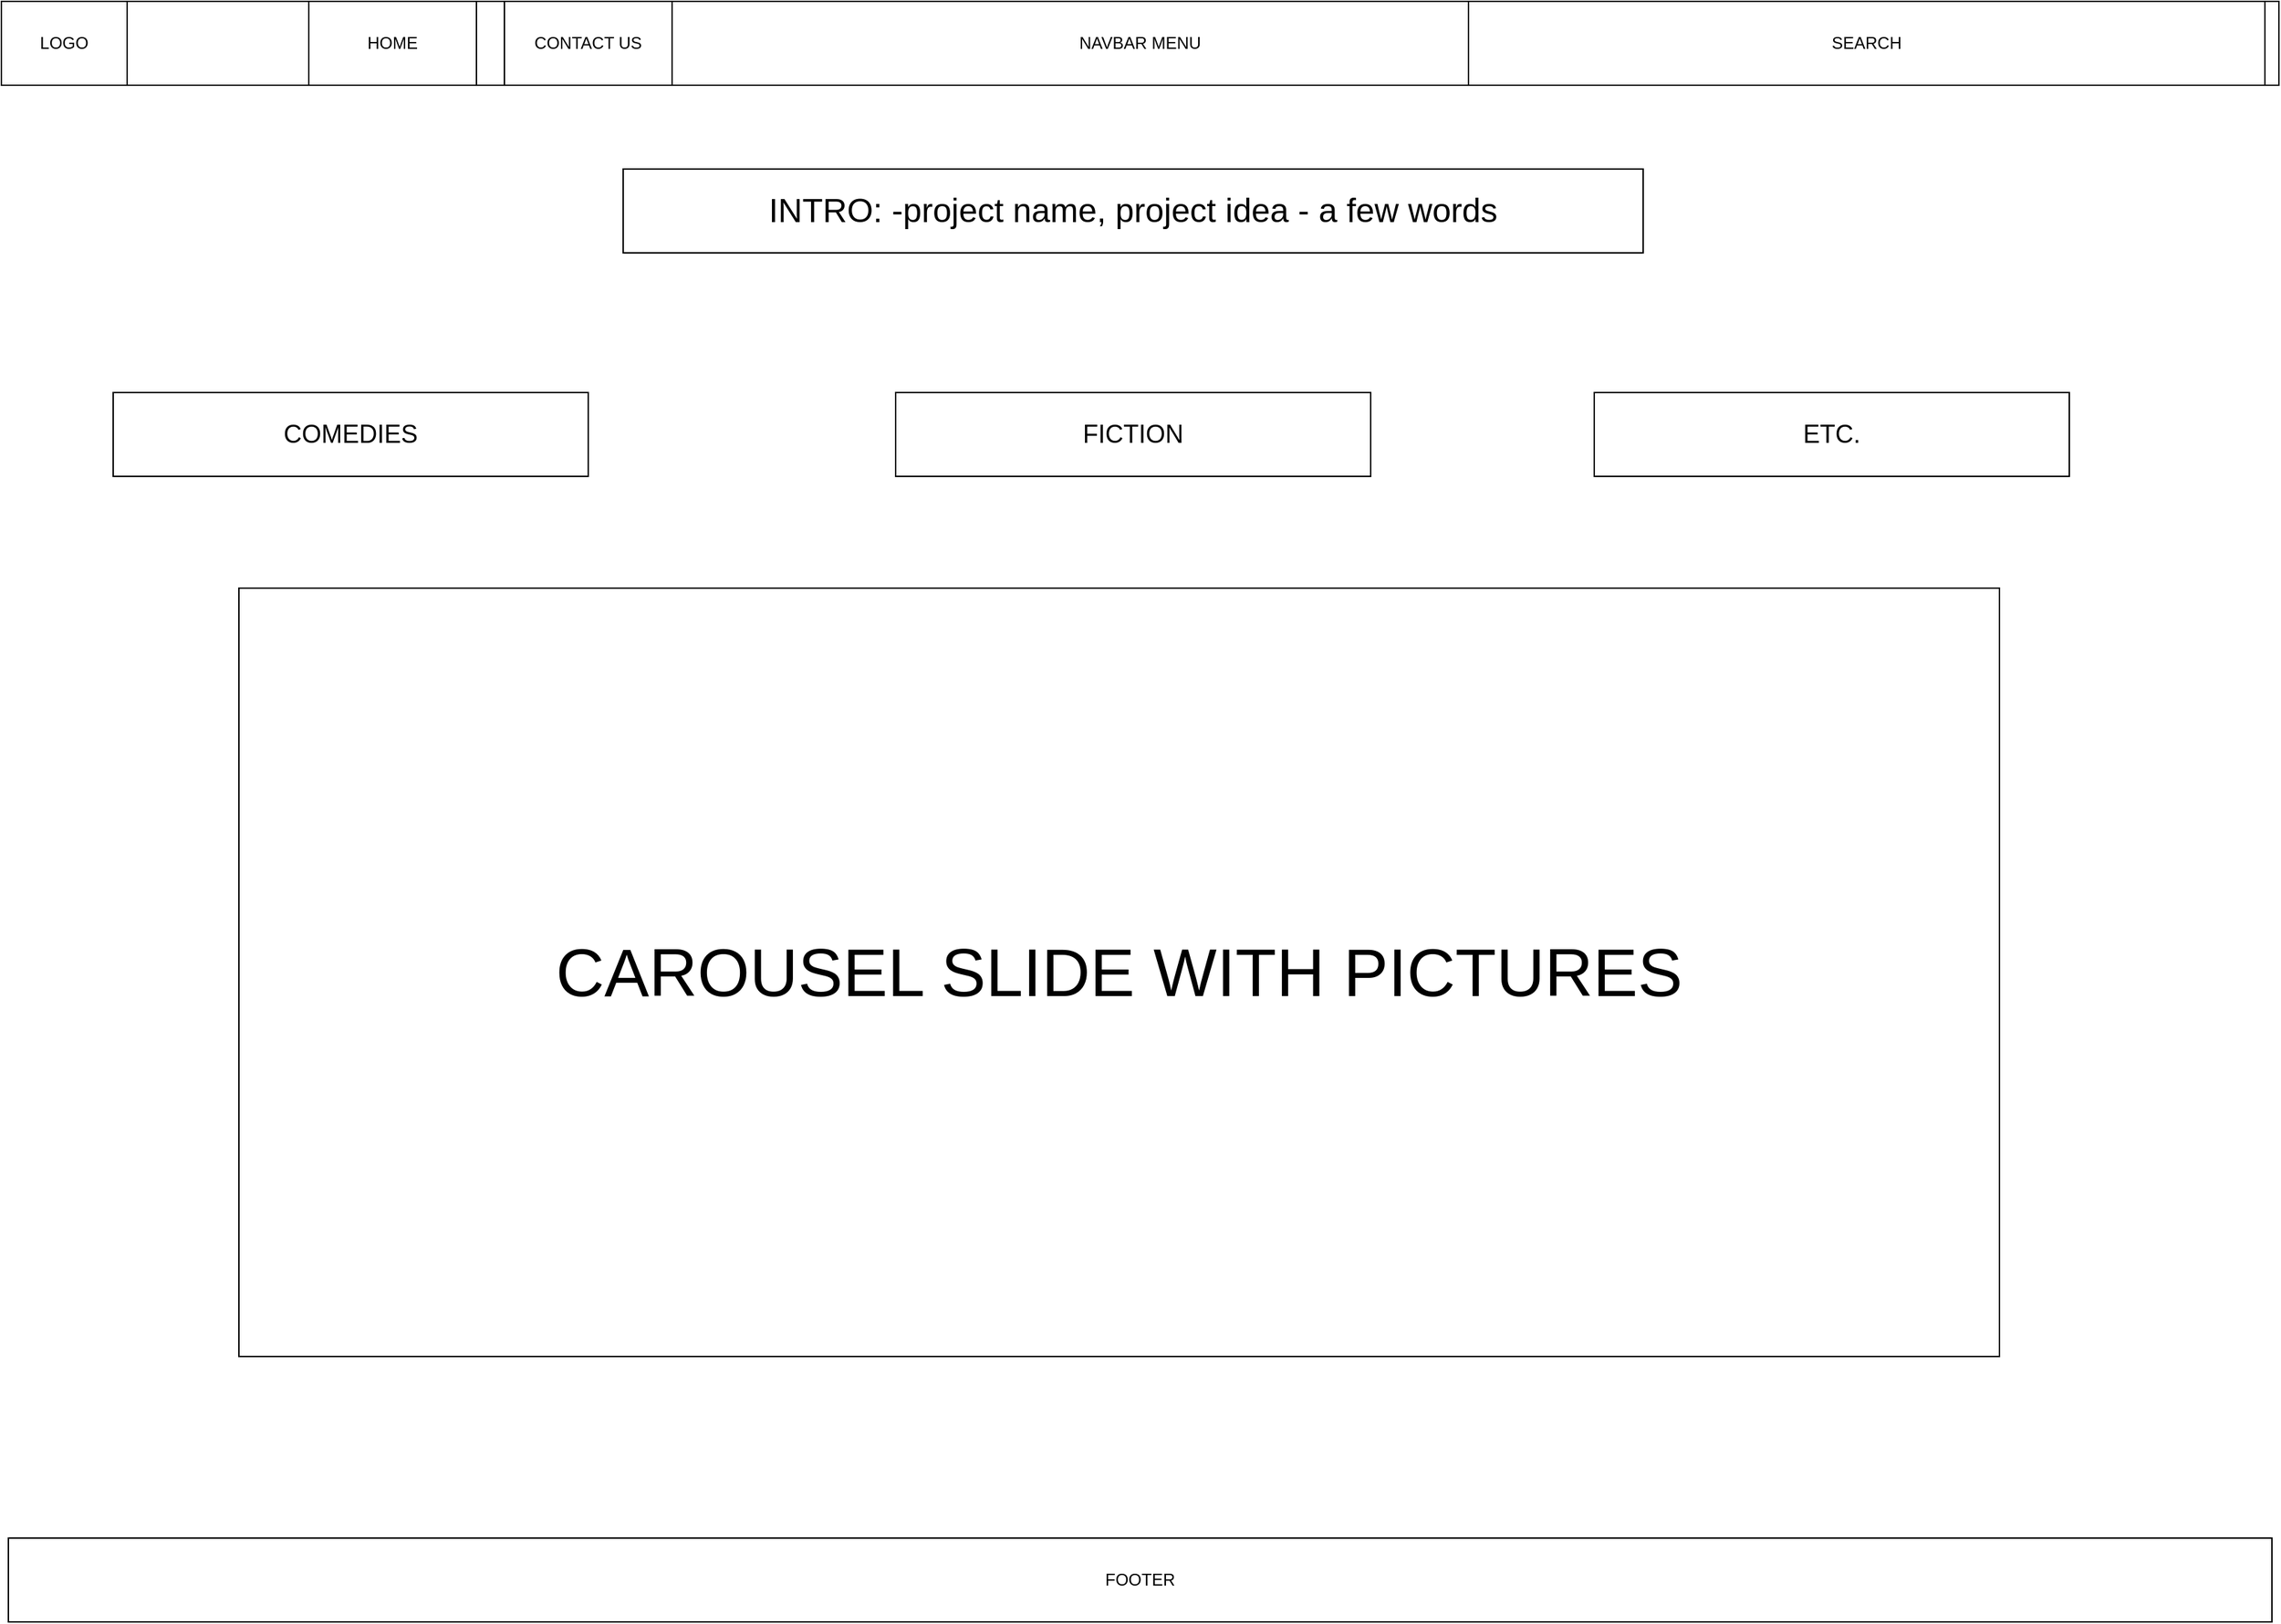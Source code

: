 <mxfile version="21.2.7" type="github" pages="3">
  <diagram name="index.html" id="in-HmX2zSDTcT8OPieTk">
    <mxGraphModel dx="3217" dy="1273" grid="1" gridSize="10" guides="1" tooltips="1" connect="1" arrows="1" fold="1" page="1" pageScale="1" pageWidth="827" pageHeight="1169" math="0" shadow="0">
      <root>
        <mxCell id="0" />
        <mxCell id="1" parent="0" />
        <mxCell id="lnbbTlCJEyNKtAWGmPuE-1" value="NAVBAR MENU" style="rounded=0;whiteSpace=wrap;html=1;" parent="1" vertex="1">
          <mxGeometry x="-810" width="1630" height="60" as="geometry" />
        </mxCell>
        <mxCell id="lnbbTlCJEyNKtAWGmPuE-3" value="HOME" style="rounded=0;whiteSpace=wrap;html=1;" parent="1" vertex="1">
          <mxGeometry x="-590" width="120" height="60" as="geometry" />
        </mxCell>
        <mxCell id="lnbbTlCJEyNKtAWGmPuE-4" value="CONTACT US" style="rounded=0;whiteSpace=wrap;html=1;" parent="1" vertex="1">
          <mxGeometry x="-450" width="120" height="60" as="geometry" />
        </mxCell>
        <mxCell id="lnbbTlCJEyNKtAWGmPuE-5" value="LOGO" style="rounded=0;whiteSpace=wrap;html=1;" parent="1" vertex="1">
          <mxGeometry x="-810" width="90" height="60" as="geometry" />
        </mxCell>
        <mxCell id="lnbbTlCJEyNKtAWGmPuE-6" value="SEARCH" style="rounded=0;whiteSpace=wrap;html=1;" parent="1" vertex="1">
          <mxGeometry x="240" width="570" height="60" as="geometry" />
        </mxCell>
        <mxCell id="lnbbTlCJEyNKtAWGmPuE-7" value="&lt;font style=&quot;font-size: 24px;&quot;&gt;INTRO: -project name, project idea - a few words&lt;/font&gt;" style="rounded=0;whiteSpace=wrap;html=1;" parent="1" vertex="1">
          <mxGeometry x="-365" y="120" width="730" height="60" as="geometry" />
        </mxCell>
        <mxCell id="lnbbTlCJEyNKtAWGmPuE-8" value="&lt;font style=&quot;font-size: 18px;&quot;&gt;COMEDIES&lt;/font&gt;" style="rounded=0;whiteSpace=wrap;html=1;" parent="1" vertex="1">
          <mxGeometry x="-730" y="280" width="340" height="60" as="geometry" />
        </mxCell>
        <mxCell id="lnbbTlCJEyNKtAWGmPuE-9" value="&lt;font style=&quot;font-size: 18px;&quot;&gt;FICTION&lt;/font&gt;" style="rounded=0;whiteSpace=wrap;html=1;" parent="1" vertex="1">
          <mxGeometry x="-170" y="280" width="340" height="60" as="geometry" />
        </mxCell>
        <mxCell id="lnbbTlCJEyNKtAWGmPuE-10" value="&lt;font style=&quot;font-size: 18px;&quot;&gt;ETC.&lt;/font&gt;" style="rounded=0;whiteSpace=wrap;html=1;" parent="1" vertex="1">
          <mxGeometry x="330" y="280" width="340" height="60" as="geometry" />
        </mxCell>
        <mxCell id="lnbbTlCJEyNKtAWGmPuE-11" value="FOOTER" style="rounded=0;whiteSpace=wrap;html=1;" parent="1" vertex="1">
          <mxGeometry x="-805" y="1100" width="1620" height="60" as="geometry" />
        </mxCell>
        <mxCell id="lnbbTlCJEyNKtAWGmPuE-12" value="&lt;font style=&quot;font-size: 48px;&quot;&gt;CAROUSEL SLIDE WITH PICTURES&lt;/font&gt;" style="rounded=0;whiteSpace=wrap;html=1;" parent="1" vertex="1">
          <mxGeometry x="-640" y="420" width="1260" height="550" as="geometry" />
        </mxCell>
      </root>
    </mxGraphModel>
  </diagram>
  <diagram name="contact.html" id="GP8ZO5HQrm2VDr6JMqPt">
    <mxGraphModel dx="2261" dy="764" grid="1" gridSize="10" guides="1" tooltips="1" connect="1" arrows="1" fold="1" page="1" pageScale="1" pageWidth="827" pageHeight="1169" math="0" shadow="0">
      <root>
        <mxCell id="cI7yzCesYFDpvCi93ih_-0" />
        <mxCell id="cI7yzCesYFDpvCi93ih_-1" parent="cI7yzCesYFDpvCi93ih_-0" />
        <mxCell id="cI7yzCesYFDpvCi93ih_-2" value="" style="rounded=0;whiteSpace=wrap;html=1;" parent="cI7yzCesYFDpvCi93ih_-1" vertex="1">
          <mxGeometry x="-810" width="1630" height="60" as="geometry" />
        </mxCell>
        <mxCell id="cI7yzCesYFDpvCi93ih_-3" value="HOME" style="rounded=0;whiteSpace=wrap;html=1;" parent="cI7yzCesYFDpvCi93ih_-1" vertex="1">
          <mxGeometry x="-590" width="120" height="60" as="geometry" />
        </mxCell>
        <mxCell id="cI7yzCesYFDpvCi93ih_-4" value="ABOUT US" style="rounded=0;whiteSpace=wrap;html=1;" parent="cI7yzCesYFDpvCi93ih_-1" vertex="1">
          <mxGeometry x="-450" width="120" height="60" as="geometry" />
        </mxCell>
        <mxCell id="cI7yzCesYFDpvCi93ih_-5" value="LOGO" style="rounded=0;whiteSpace=wrap;html=1;" parent="cI7yzCesYFDpvCi93ih_-1" vertex="1">
          <mxGeometry x="-810" width="90" height="60" as="geometry" />
        </mxCell>
        <mxCell id="cI7yzCesYFDpvCi93ih_-6" value="SEARCH" style="rounded=0;whiteSpace=wrap;html=1;" parent="cI7yzCesYFDpvCi93ih_-1" vertex="1">
          <mxGeometry x="240" width="570" height="60" as="geometry" />
        </mxCell>
        <mxCell id="cI7yzCesYFDpvCi93ih_-11" value="FOOTER" style="rounded=0;whiteSpace=wrap;html=1;" parent="cI7yzCesYFDpvCi93ih_-1" vertex="1">
          <mxGeometry x="-805" y="1100" width="1620" height="60" as="geometry" />
        </mxCell>
        <mxCell id="tqVZRz35KQlcL2Ao4RZu-0" value="" style="rounded=0;whiteSpace=wrap;html=1;" parent="cI7yzCesYFDpvCi93ih_-1" vertex="1">
          <mxGeometry x="-805" y="240" width="730" height="60" as="geometry" />
        </mxCell>
        <mxCell id="tqVZRz35KQlcL2Ao4RZu-1" value="&lt;font style=&quot;font-size: 24px;&quot;&gt;CONTACT US&lt;/font&gt;" style="rounded=0;whiteSpace=wrap;html=1;" parent="cI7yzCesYFDpvCi93ih_-1" vertex="1">
          <mxGeometry x="-800" y="100" width="250" height="60" as="geometry" />
        </mxCell>
        <mxCell id="tqVZRz35KQlcL2Ao4RZu-2" value="&lt;font style=&quot;font-size: 24px;&quot;&gt;NAME&lt;/font&gt;" style="text;html=1;align=center;verticalAlign=middle;resizable=0;points=[];autosize=1;strokeColor=none;fillColor=none;" parent="cI7yzCesYFDpvCi93ih_-1" vertex="1">
          <mxGeometry x="-805" y="185" width="90" height="40" as="geometry" />
        </mxCell>
        <mxCell id="tqVZRz35KQlcL2Ao4RZu-3" value="&lt;font style=&quot;font-size: 24px;&quot;&gt;EMAIL&lt;/font&gt;" style="text;html=1;align=center;verticalAlign=middle;resizable=0;points=[];autosize=1;strokeColor=none;fillColor=none;" parent="cI7yzCesYFDpvCi93ih_-1" vertex="1">
          <mxGeometry x="-810" y="350" width="100" height="40" as="geometry" />
        </mxCell>
        <mxCell id="tqVZRz35KQlcL2Ao4RZu-5" value="" style="rounded=0;whiteSpace=wrap;html=1;" parent="cI7yzCesYFDpvCi93ih_-1" vertex="1">
          <mxGeometry x="-805" y="410" width="730" height="60" as="geometry" />
        </mxCell>
        <mxCell id="tqVZRz35KQlcL2Ao4RZu-6" value="" style="rounded=0;whiteSpace=wrap;html=1;" parent="cI7yzCesYFDpvCi93ih_-1" vertex="1">
          <mxGeometry x="-800" y="560" width="730" height="330" as="geometry" />
        </mxCell>
        <mxCell id="tqVZRz35KQlcL2Ao4RZu-7" value="&lt;font style=&quot;font-size: 24px;&quot;&gt;MESSAGE&lt;/font&gt;" style="text;html=1;align=center;verticalAlign=middle;resizable=0;points=[];autosize=1;strokeColor=none;fillColor=none;" parent="cI7yzCesYFDpvCi93ih_-1" vertex="1">
          <mxGeometry x="-800" y="510" width="140" height="40" as="geometry" />
        </mxCell>
        <mxCell id="tqVZRz35KQlcL2Ao4RZu-8" value="&lt;font style=&quot;font-size: 24px;&quot;&gt;ABOUT US&lt;/font&gt;" style="rounded=0;whiteSpace=wrap;html=1;" parent="cI7yzCesYFDpvCi93ih_-1" vertex="1">
          <mxGeometry x="30" y="100" width="250" height="60" as="geometry" />
        </mxCell>
        <mxCell id="tqVZRz35KQlcL2Ao4RZu-9" value="&lt;font style=&quot;font-size: 24px;&quot;&gt;PICTURE&lt;/font&gt;" style="whiteSpace=wrap;html=1;aspect=fixed;" parent="cI7yzCesYFDpvCi93ih_-1" vertex="1">
          <mxGeometry x="30" y="200" width="150" height="150" as="geometry" />
        </mxCell>
        <mxCell id="tqVZRz35KQlcL2Ao4RZu-10" value="&lt;font style=&quot;font-size: 24px;&quot;&gt;TEXT ABOUT US - BACKGROUND&lt;/font&gt;" style="text;html=1;align=center;verticalAlign=middle;resizable=0;points=[];autosize=1;strokeColor=none;fillColor=none;" parent="cI7yzCesYFDpvCi93ih_-1" vertex="1">
          <mxGeometry x="210" y="200" width="410" height="40" as="geometry" />
        </mxCell>
        <mxCell id="tqVZRz35KQlcL2Ao4RZu-11" value="&lt;font style=&quot;font-size: 24px;&quot;&gt;PICTURE&lt;/font&gt;" style="whiteSpace=wrap;html=1;aspect=fixed;" parent="cI7yzCesYFDpvCi93ih_-1" vertex="1">
          <mxGeometry x="640" y="360" width="150" height="150" as="geometry" />
        </mxCell>
        <mxCell id="tqVZRz35KQlcL2Ao4RZu-12" value="&lt;font style=&quot;font-size: 24px;&quot;&gt;TEXT ABOUT US - BACKGROUND&lt;/font&gt;" style="text;html=1;align=center;verticalAlign=middle;resizable=0;points=[];autosize=1;strokeColor=none;fillColor=none;" parent="cI7yzCesYFDpvCi93ih_-1" vertex="1">
          <mxGeometry x="209" y="360" width="410" height="40" as="geometry" />
        </mxCell>
        <mxCell id="tqVZRz35KQlcL2Ao4RZu-13" value="&lt;font style=&quot;font-size: 24px;&quot;&gt;PICTURE&lt;/font&gt;" style="whiteSpace=wrap;html=1;aspect=fixed;" parent="cI7yzCesYFDpvCi93ih_-1" vertex="1">
          <mxGeometry x="30" y="540" width="150" height="150" as="geometry" />
        </mxCell>
        <mxCell id="tqVZRz35KQlcL2Ao4RZu-14" value="&lt;font style=&quot;font-size: 24px;&quot;&gt;TEXT ABOUT US - BACKGROUND&lt;/font&gt;" style="text;html=1;align=center;verticalAlign=middle;resizable=0;points=[];autosize=1;strokeColor=none;fillColor=none;" parent="cI7yzCesYFDpvCi93ih_-1" vertex="1">
          <mxGeometry x="209" y="545" width="410" height="40" as="geometry" />
        </mxCell>
      </root>
    </mxGraphModel>
  </diagram>
  <diagram name="comedy.html" id="DlJqLkB7KSnXDbIabpaY">
    <mxGraphModel dx="3695" dy="1528" grid="1" gridSize="10" guides="1" tooltips="1" connect="1" arrows="1" fold="1" page="1" pageScale="1" pageWidth="827" pageHeight="1169" math="0" shadow="0">
      <root>
        <mxCell id="Sghh8qsq5PK4GzIrMxbv-0" />
        <mxCell id="Sghh8qsq5PK4GzIrMxbv-1" parent="Sghh8qsq5PK4GzIrMxbv-0" />
        <mxCell id="Sghh8qsq5PK4GzIrMxbv-2" value="" style="rounded=0;whiteSpace=wrap;html=1;" vertex="1" parent="Sghh8qsq5PK4GzIrMxbv-1">
          <mxGeometry x="-810" width="1630" height="60" as="geometry" />
        </mxCell>
        <mxCell id="Sghh8qsq5PK4GzIrMxbv-3" value="HOME" style="rounded=0;whiteSpace=wrap;html=1;" vertex="1" parent="Sghh8qsq5PK4GzIrMxbv-1">
          <mxGeometry x="-590" width="120" height="60" as="geometry" />
        </mxCell>
        <mxCell id="Sghh8qsq5PK4GzIrMxbv-4" value="CONTACT US" style="rounded=0;whiteSpace=wrap;html=1;" vertex="1" parent="Sghh8qsq5PK4GzIrMxbv-1">
          <mxGeometry x="-450" width="120" height="60" as="geometry" />
        </mxCell>
        <mxCell id="Sghh8qsq5PK4GzIrMxbv-5" value="LOGO" style="rounded=0;whiteSpace=wrap;html=1;" vertex="1" parent="Sghh8qsq5PK4GzIrMxbv-1">
          <mxGeometry x="-810" width="90" height="60" as="geometry" />
        </mxCell>
        <mxCell id="Sghh8qsq5PK4GzIrMxbv-6" value="SEARCH" style="rounded=0;whiteSpace=wrap;html=1;" vertex="1" parent="Sghh8qsq5PK4GzIrMxbv-1">
          <mxGeometry x="240" width="570" height="60" as="geometry" />
        </mxCell>
        <mxCell id="Sghh8qsq5PK4GzIrMxbv-7" value="&lt;font style=&quot;font-size: 24px;&quot;&gt;TITLE - INTRO&lt;/font&gt;" style="rounded=0;whiteSpace=wrap;html=1;" vertex="1" parent="Sghh8qsq5PK4GzIrMxbv-1">
          <mxGeometry x="-365" y="120" width="730" height="60" as="geometry" />
        </mxCell>
        <mxCell id="Sghh8qsq5PK4GzIrMxbv-8" value="&lt;font style=&quot;font-size: 24px;&quot;&gt;TITLE - BOOK/MOVIE&lt;/font&gt;" style="rounded=0;whiteSpace=wrap;html=1;" vertex="1" parent="Sghh8qsq5PK4GzIrMxbv-1">
          <mxGeometry x="-730" y="430" width="340" height="60" as="geometry" />
        </mxCell>
        <mxCell id="Sghh8qsq5PK4GzIrMxbv-9" value="&lt;font style=&quot;font-size: 24px;&quot;&gt;TITLE - BOOK/MOVIE&lt;/font&gt;" style="rounded=0;whiteSpace=wrap;html=1;" vertex="1" parent="Sghh8qsq5PK4GzIrMxbv-1">
          <mxGeometry x="-165" y="430" width="340" height="60" as="geometry" />
        </mxCell>
        <mxCell id="Sghh8qsq5PK4GzIrMxbv-10" value="&lt;font style=&quot;font-size: 24px;&quot;&gt;TITLE - BOOK/MOVIE&lt;/font&gt;" style="rounded=0;whiteSpace=wrap;html=1;" vertex="1" parent="Sghh8qsq5PK4GzIrMxbv-1">
          <mxGeometry x="360" y="430" width="340" height="60" as="geometry" />
        </mxCell>
        <mxCell id="Sghh8qsq5PK4GzIrMxbv-11" value="FOOTER" style="rounded=0;whiteSpace=wrap;html=1;" vertex="1" parent="Sghh8qsq5PK4GzIrMxbv-1">
          <mxGeometry x="-805" y="1100" width="1620" height="60" as="geometry" />
        </mxCell>
        <mxCell id="vxREKwL84VARESePdh6O-0" value="&lt;font style=&quot;font-size: 24px;&quot;&gt;PIC&lt;/font&gt;" style="whiteSpace=wrap;html=1;aspect=fixed;" vertex="1" parent="Sghh8qsq5PK4GzIrMxbv-1">
          <mxGeometry x="-660" y="210" width="200" height="200" as="geometry" />
        </mxCell>
        <mxCell id="vxREKwL84VARESePdh6O-1" value="&lt;font style=&quot;font-size: 24px;&quot;&gt;PIC&lt;/font&gt;" style="whiteSpace=wrap;html=1;aspect=fixed;" vertex="1" parent="Sghh8qsq5PK4GzIrMxbv-1">
          <mxGeometry x="-100" y="210" width="200" height="200" as="geometry" />
        </mxCell>
        <mxCell id="vxREKwL84VARESePdh6O-2" value="&lt;font style=&quot;font-size: 24px;&quot;&gt;PIC&lt;/font&gt;" style="whiteSpace=wrap;html=1;aspect=fixed;" vertex="1" parent="Sghh8qsq5PK4GzIrMxbv-1">
          <mxGeometry x="425" y="210" width="200" height="200" as="geometry" />
        </mxCell>
        <mxCell id="vxREKwL84VARESePdh6O-7" value="&lt;div style=&quot;text-align: left;&quot;&gt;&lt;span style=&quot;font-size: 18px; background-color: initial;&quot;&gt;TEXT&amp;nbsp;&lt;/span&gt;&lt;/div&gt;&lt;font style=&quot;font-size: 18px;&quot;&gt;&lt;div style=&quot;text-align: left;&quot;&gt;&lt;span style=&quot;background-color: initial;&quot;&gt;MOVIE TRAILER&lt;/span&gt;&lt;/div&gt;&lt;div style=&quot;text-align: left;&quot;&gt;&lt;span style=&quot;background-color: initial;&quot;&gt;BUTTON WITH LINK TO BUY&amp;nbsp; IT&lt;/span&gt;&lt;/div&gt;&lt;/font&gt;" style="whiteSpace=wrap;html=1;aspect=fixed;" vertex="1" parent="Sghh8qsq5PK4GzIrMxbv-1">
          <mxGeometry x="-730" y="520" width="340" height="340" as="geometry" />
        </mxCell>
        <mxCell id="vxREKwL84VARESePdh6O-8" value="&lt;div style=&quot;text-align: left;&quot;&gt;&lt;span style=&quot;font-size: 18px; background-color: initial;&quot;&gt;TEXT&amp;nbsp;&lt;/span&gt;&lt;/div&gt;&lt;font style=&quot;font-size: 18px;&quot;&gt;&lt;div style=&quot;text-align: left;&quot;&gt;&lt;span style=&quot;background-color: initial;&quot;&gt;MOVIE TRAILER&lt;/span&gt;&lt;/div&gt;&lt;div style=&quot;text-align: left;&quot;&gt;&lt;span style=&quot;background-color: initial;&quot;&gt;BUTTON WITH LINK TO BUY&amp;nbsp; IT&lt;/span&gt;&lt;/div&gt;&lt;/font&gt;" style="whiteSpace=wrap;html=1;aspect=fixed;" vertex="1" parent="Sghh8qsq5PK4GzIrMxbv-1">
          <mxGeometry x="-170" y="520" width="340" height="340" as="geometry" />
        </mxCell>
        <mxCell id="vxREKwL84VARESePdh6O-9" value="&lt;div style=&quot;text-align: left;&quot;&gt;&lt;span style=&quot;font-size: 18px; background-color: initial;&quot;&gt;TEXT&amp;nbsp;&lt;/span&gt;&lt;/div&gt;&lt;font style=&quot;font-size: 18px;&quot;&gt;&lt;div style=&quot;text-align: left;&quot;&gt;&lt;span style=&quot;background-color: initial;&quot;&gt;MOVIE TRAILER&lt;/span&gt;&lt;/div&gt;&lt;div style=&quot;text-align: left;&quot;&gt;&lt;span style=&quot;background-color: initial;&quot;&gt;BUTTON WITH LINK TO BUY&amp;nbsp; IT&lt;/span&gt;&lt;/div&gt;&lt;/font&gt;" style="whiteSpace=wrap;html=1;aspect=fixed;" vertex="1" parent="Sghh8qsq5PK4GzIrMxbv-1">
          <mxGeometry x="360" y="530" width="340" height="340" as="geometry" />
        </mxCell>
      </root>
    </mxGraphModel>
  </diagram>
</mxfile>
